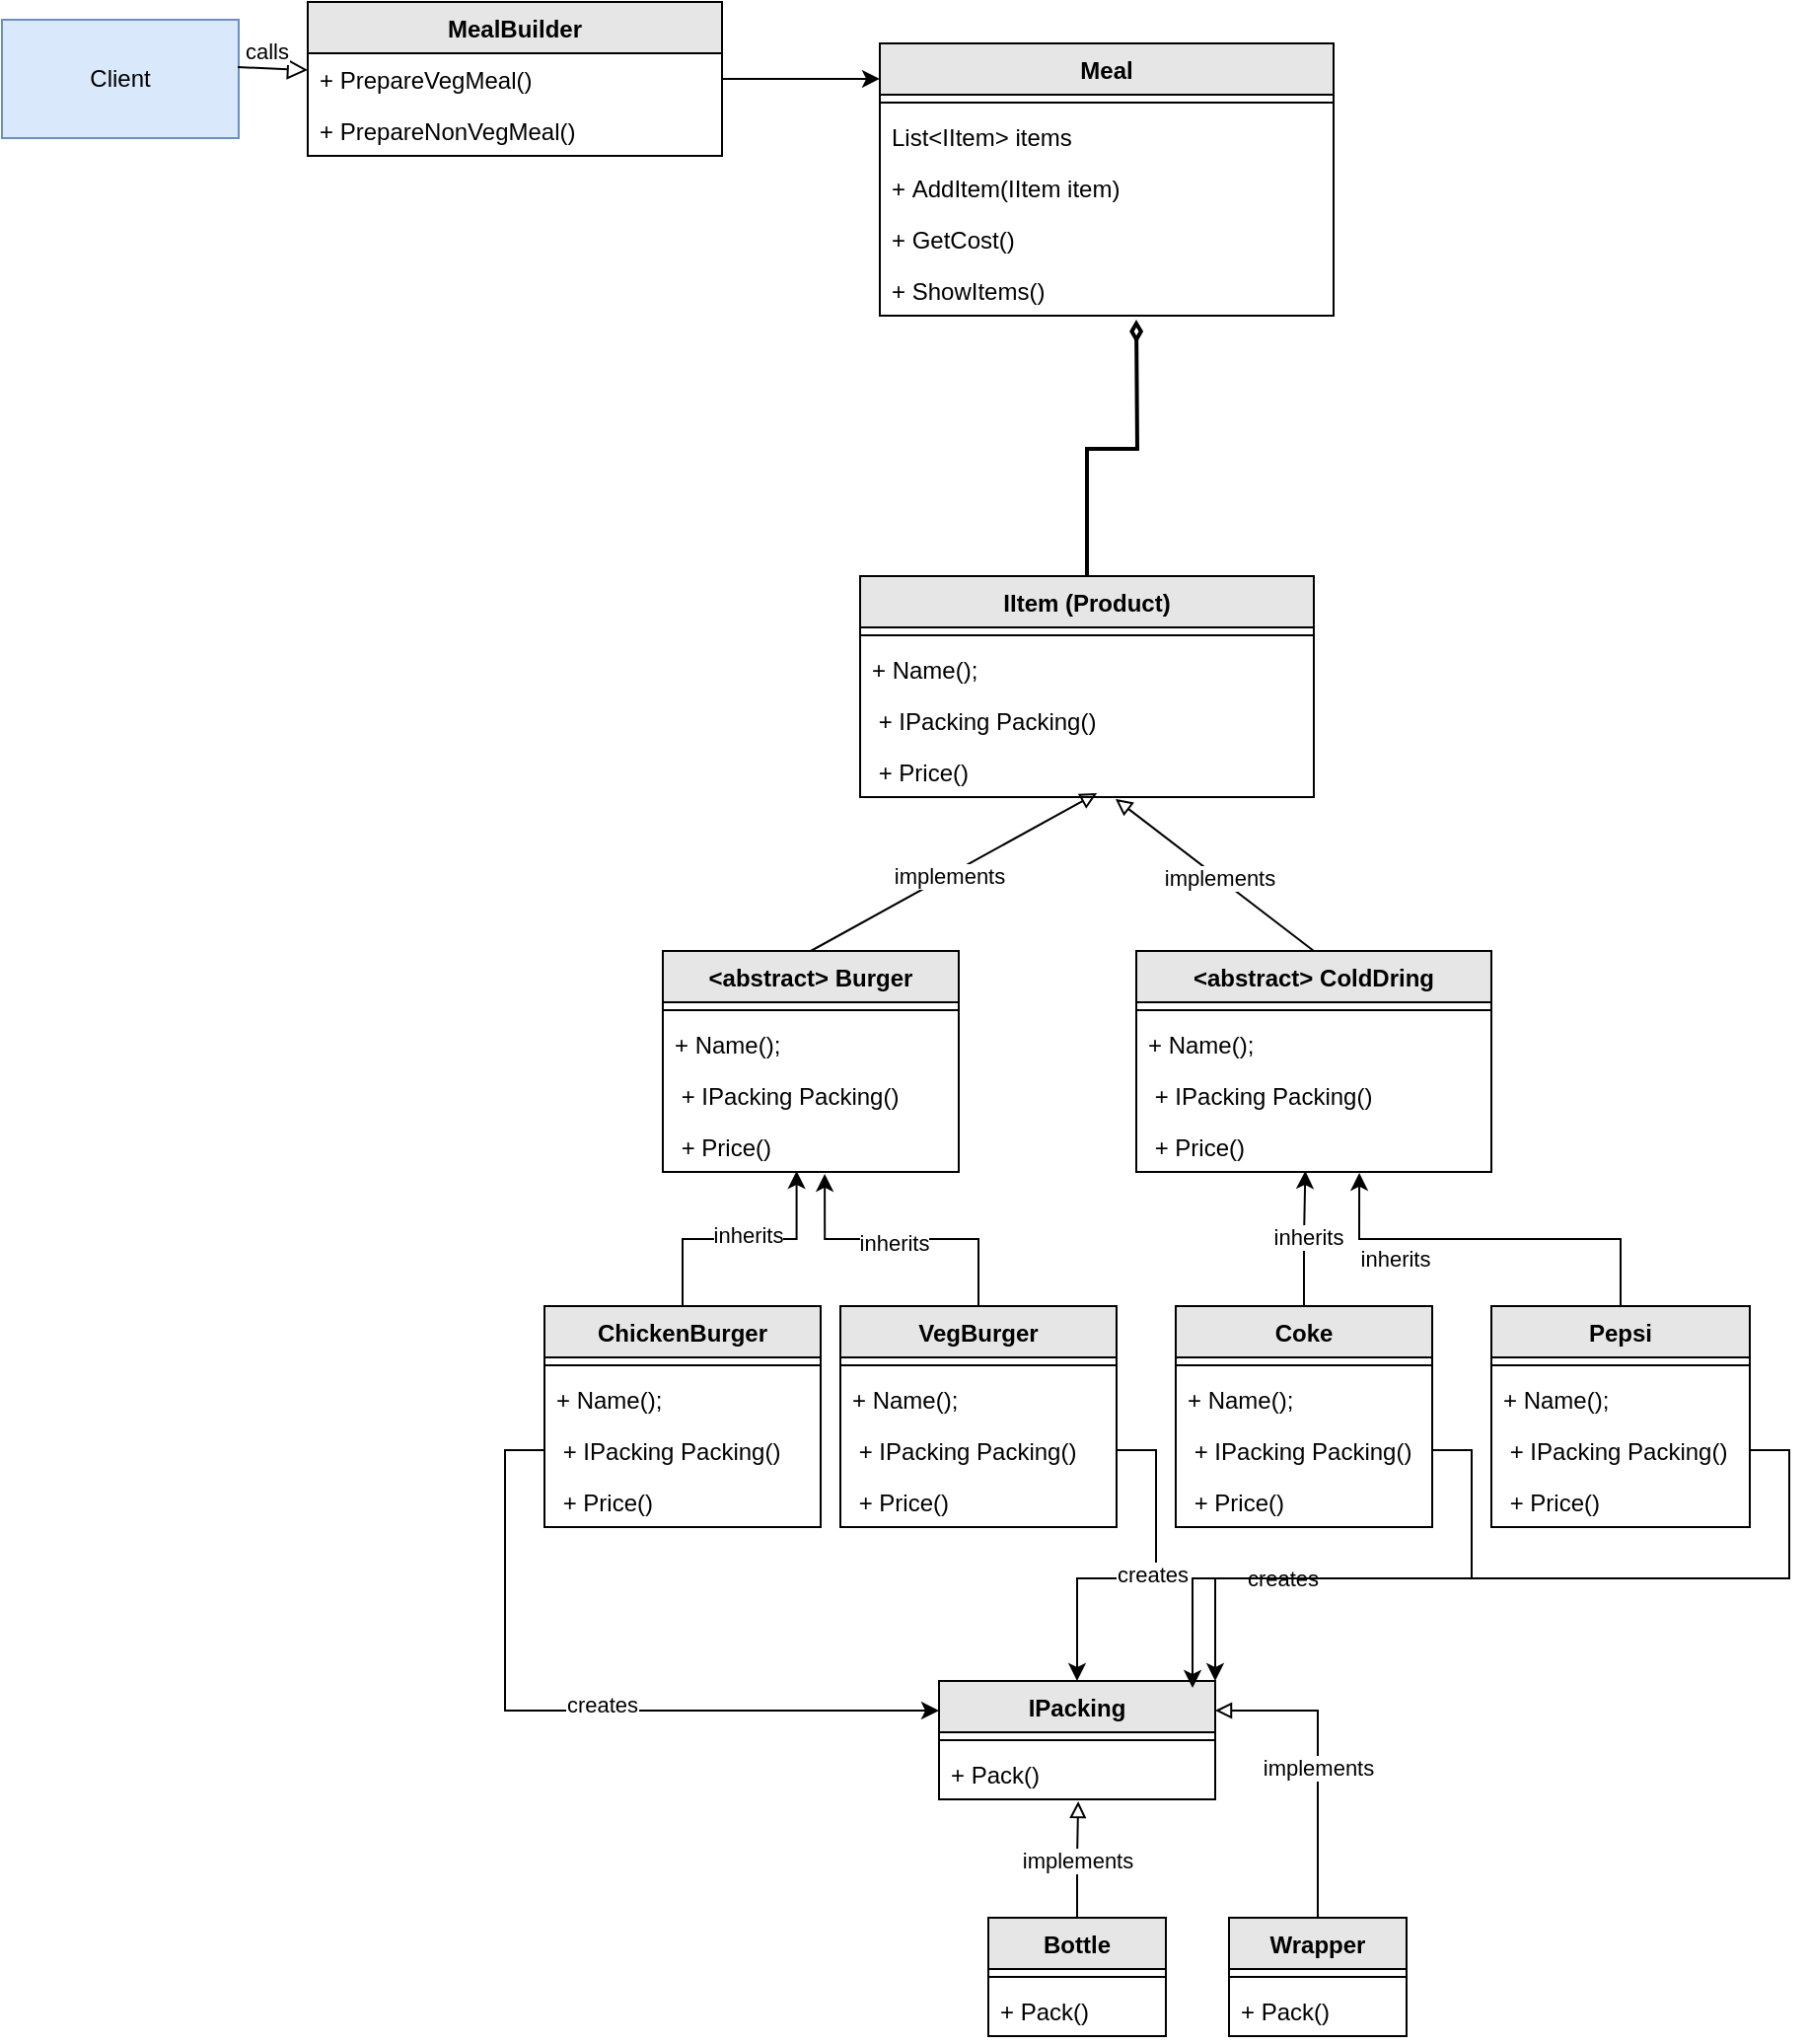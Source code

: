 <mxfile version="27.0.5">
  <diagram name="Page-1" id="_LyQdvw29U-DuclSRUhj">
    <mxGraphModel dx="1796" dy="572" grid="1" gridSize="10" guides="1" tooltips="1" connect="1" arrows="1" fold="1" page="1" pageScale="1" pageWidth="850" pageHeight="1100" math="0" shadow="0">
      <root>
        <mxCell id="0" />
        <mxCell id="1" parent="0" />
        <mxCell id="QRgpXw_hNwnxMptsKGu3-5" value="MealBuilder" style="swimlane;fontStyle=1;align=center;verticalAlign=top;childLayout=stackLayout;horizontal=1;startSize=26;horizontalStack=0;resizeParent=1;resizeParentMax=0;resizeLast=0;collapsible=1;marginBottom=0;whiteSpace=wrap;html=1;fillColor=#E6E6E6;" vertex="1" parent="1">
          <mxGeometry x="-330" y="99" width="210" height="78" as="geometry" />
        </mxCell>
        <mxCell id="QRgpXw_hNwnxMptsKGu3-6" value="+&amp;nbsp;PrepareVegMeal()" style="text;strokeColor=none;fillColor=none;align=left;verticalAlign=top;spacingLeft=4;spacingRight=4;overflow=hidden;rotatable=0;points=[[0,0.5],[1,0.5]];portConstraint=eastwest;whiteSpace=wrap;html=1;" vertex="1" parent="QRgpXw_hNwnxMptsKGu3-5">
          <mxGeometry y="26" width="210" height="26" as="geometry" />
        </mxCell>
        <mxCell id="QRgpXw_hNwnxMptsKGu3-91" value="+ PrepareNonVegMeal()" style="text;strokeColor=none;fillColor=none;align=left;verticalAlign=top;spacingLeft=4;spacingRight=4;overflow=hidden;rotatable=0;points=[[0,0.5],[1,0.5]];portConstraint=eastwest;whiteSpace=wrap;html=1;" vertex="1" parent="QRgpXw_hNwnxMptsKGu3-5">
          <mxGeometry y="52" width="210" height="26" as="geometry" />
        </mxCell>
        <mxCell id="QRgpXw_hNwnxMptsKGu3-12" value="Client" style="rounded=0;whiteSpace=wrap;html=1;fillColor=#dae8fc;strokeColor=#6c8ebf;" vertex="1" parent="1">
          <mxGeometry x="-485" y="108" width="120" height="60" as="geometry" />
        </mxCell>
        <mxCell id="QRgpXw_hNwnxMptsKGu3-13" value="calls" style="html=1;verticalAlign=bottom;endArrow=block;endSize=8;curved=0;rounded=0;exitX=0.996;exitY=0.4;exitDx=0;exitDy=0;endFill=0;exitPerimeter=0;" edge="1" parent="1" source="QRgpXw_hNwnxMptsKGu3-12" target="QRgpXw_hNwnxMptsKGu3-5">
          <mxGeometry x="-0.225" relative="1" as="geometry">
            <mxPoint x="-337" y="62" as="sourcePoint" />
            <mxPoint x="-280.47" y="70.528" as="targetPoint" />
            <mxPoint as="offset" />
          </mxGeometry>
        </mxCell>
        <mxCell id="QRgpXw_hNwnxMptsKGu3-98" style="edgeStyle=orthogonalEdgeStyle;rounded=0;orthogonalLoop=1;jettySize=auto;html=1;exitX=0.5;exitY=0;exitDx=0;exitDy=0;endArrow=diamondThin;endFill=0;strokeWidth=2;" edge="1" parent="1" source="QRgpXw_hNwnxMptsKGu3-17">
          <mxGeometry relative="1" as="geometry">
            <mxPoint x="90" y="260" as="targetPoint" />
          </mxGeometry>
        </mxCell>
        <mxCell id="QRgpXw_hNwnxMptsKGu3-17" value="IItem (Product)" style="swimlane;fontStyle=1;align=center;verticalAlign=top;childLayout=stackLayout;horizontal=1;startSize=26;horizontalStack=0;resizeParent=1;resizeParentMax=0;resizeLast=0;collapsible=1;marginBottom=0;whiteSpace=wrap;html=1;fillColor=#E6E6E6;" vertex="1" parent="1">
          <mxGeometry x="-50" y="390" width="230" height="112" as="geometry" />
        </mxCell>
        <mxCell id="QRgpXw_hNwnxMptsKGu3-18" value="" style="line;strokeWidth=1;fillColor=none;align=left;verticalAlign=middle;spacingTop=-1;spacingLeft=3;spacingRight=3;rotatable=0;labelPosition=right;points=[];portConstraint=eastwest;strokeColor=inherit;" vertex="1" parent="QRgpXw_hNwnxMptsKGu3-17">
          <mxGeometry y="26" width="230" height="8" as="geometry" />
        </mxCell>
        <mxCell id="QRgpXw_hNwnxMptsKGu3-19" value="+ Name();" style="text;strokeColor=none;fillColor=none;align=left;verticalAlign=top;spacingLeft=4;spacingRight=4;overflow=hidden;rotatable=0;points=[[0,0.5],[1,0.5]];portConstraint=eastwest;whiteSpace=wrap;html=1;" vertex="1" parent="QRgpXw_hNwnxMptsKGu3-17">
          <mxGeometry y="34" width="230" height="26" as="geometry" />
        </mxCell>
        <mxCell id="QRgpXw_hNwnxMptsKGu3-20" value="&amp;nbsp;+ IPacking Packing()" style="text;strokeColor=none;fillColor=none;align=left;verticalAlign=top;spacingLeft=4;spacingRight=4;overflow=hidden;rotatable=0;points=[[0,0.5],[1,0.5]];portConstraint=eastwest;whiteSpace=wrap;html=1;" vertex="1" parent="QRgpXw_hNwnxMptsKGu3-17">
          <mxGeometry y="60" width="230" height="26" as="geometry" />
        </mxCell>
        <mxCell id="QRgpXw_hNwnxMptsKGu3-21" value="&amp;nbsp;+ Price()" style="text;strokeColor=none;fillColor=none;align=left;verticalAlign=top;spacingLeft=4;spacingRight=4;overflow=hidden;rotatable=0;points=[[0,0.5],[1,0.5]];portConstraint=eastwest;whiteSpace=wrap;html=1;" vertex="1" parent="QRgpXw_hNwnxMptsKGu3-17">
          <mxGeometry y="86" width="230" height="26" as="geometry" />
        </mxCell>
        <mxCell id="QRgpXw_hNwnxMptsKGu3-23" value="IPacking" style="swimlane;fontStyle=1;align=center;verticalAlign=top;childLayout=stackLayout;horizontal=1;startSize=26;horizontalStack=0;resizeParent=1;resizeParentMax=0;resizeLast=0;collapsible=1;marginBottom=0;whiteSpace=wrap;html=1;fillColor=#E6E6E6;" vertex="1" parent="1">
          <mxGeometry x="-10" y="950" width="140" height="60" as="geometry" />
        </mxCell>
        <mxCell id="QRgpXw_hNwnxMptsKGu3-24" value="" style="line;strokeWidth=1;fillColor=none;align=left;verticalAlign=middle;spacingTop=-1;spacingLeft=3;spacingRight=3;rotatable=0;labelPosition=right;points=[];portConstraint=eastwest;strokeColor=inherit;" vertex="1" parent="QRgpXw_hNwnxMptsKGu3-23">
          <mxGeometry y="26" width="140" height="8" as="geometry" />
        </mxCell>
        <mxCell id="QRgpXw_hNwnxMptsKGu3-25" value="+ Pack()" style="text;strokeColor=none;fillColor=none;align=left;verticalAlign=top;spacingLeft=4;spacingRight=4;overflow=hidden;rotatable=0;points=[[0,0.5],[1,0.5]];portConstraint=eastwest;whiteSpace=wrap;html=1;" vertex="1" parent="QRgpXw_hNwnxMptsKGu3-23">
          <mxGeometry y="34" width="140" height="26" as="geometry" />
        </mxCell>
        <mxCell id="QRgpXw_hNwnxMptsKGu3-28" value="Bottle" style="swimlane;fontStyle=1;align=center;verticalAlign=top;childLayout=stackLayout;horizontal=1;startSize=26;horizontalStack=0;resizeParent=1;resizeParentMax=0;resizeLast=0;collapsible=1;marginBottom=0;whiteSpace=wrap;html=1;fillColor=#E6E6E6;" vertex="1" parent="1">
          <mxGeometry x="15" y="1070" width="90" height="60" as="geometry" />
        </mxCell>
        <mxCell id="QRgpXw_hNwnxMptsKGu3-29" value="" style="line;strokeWidth=1;fillColor=none;align=left;verticalAlign=middle;spacingTop=-1;spacingLeft=3;spacingRight=3;rotatable=0;labelPosition=right;points=[];portConstraint=eastwest;strokeColor=inherit;" vertex="1" parent="QRgpXw_hNwnxMptsKGu3-28">
          <mxGeometry y="26" width="90" height="8" as="geometry" />
        </mxCell>
        <mxCell id="QRgpXw_hNwnxMptsKGu3-30" value="+ Pack()" style="text;strokeColor=none;fillColor=none;align=left;verticalAlign=top;spacingLeft=4;spacingRight=4;overflow=hidden;rotatable=0;points=[[0,0.5],[1,0.5]];portConstraint=eastwest;whiteSpace=wrap;html=1;" vertex="1" parent="QRgpXw_hNwnxMptsKGu3-28">
          <mxGeometry y="34" width="90" height="26" as="geometry" />
        </mxCell>
        <mxCell id="QRgpXw_hNwnxMptsKGu3-31" style="edgeStyle=orthogonalEdgeStyle;rounded=0;orthogonalLoop=1;jettySize=auto;html=1;exitX=0.5;exitY=0;exitDx=0;exitDy=0;entryX=0.504;entryY=1.038;entryDx=0;entryDy=0;entryPerimeter=0;endArrow=block;endFill=0;" edge="1" parent="1" source="QRgpXw_hNwnxMptsKGu3-28" target="QRgpXw_hNwnxMptsKGu3-25">
          <mxGeometry relative="1" as="geometry" />
        </mxCell>
        <mxCell id="QRgpXw_hNwnxMptsKGu3-32" value="implements" style="edgeLabel;html=1;align=center;verticalAlign=middle;resizable=0;points=[];" vertex="1" connectable="0" parent="QRgpXw_hNwnxMptsKGu3-31">
          <mxGeometry x="-0.033" relative="1" as="geometry">
            <mxPoint as="offset" />
          </mxGeometry>
        </mxCell>
        <mxCell id="QRgpXw_hNwnxMptsKGu3-33" value="&amp;lt;abstract&amp;gt; Burger" style="swimlane;fontStyle=1;align=center;verticalAlign=top;childLayout=stackLayout;horizontal=1;startSize=26;horizontalStack=0;resizeParent=1;resizeParentMax=0;resizeLast=0;collapsible=1;marginBottom=0;whiteSpace=wrap;html=1;fillColor=#E6E6E6;" vertex="1" parent="1">
          <mxGeometry x="-150" y="580" width="150" height="112" as="geometry" />
        </mxCell>
        <mxCell id="QRgpXw_hNwnxMptsKGu3-34" value="" style="line;strokeWidth=1;fillColor=none;align=left;verticalAlign=middle;spacingTop=-1;spacingLeft=3;spacingRight=3;rotatable=0;labelPosition=right;points=[];portConstraint=eastwest;strokeColor=inherit;" vertex="1" parent="QRgpXw_hNwnxMptsKGu3-33">
          <mxGeometry y="26" width="150" height="8" as="geometry" />
        </mxCell>
        <mxCell id="QRgpXw_hNwnxMptsKGu3-35" value="+ Name();" style="text;strokeColor=none;fillColor=none;align=left;verticalAlign=top;spacingLeft=4;spacingRight=4;overflow=hidden;rotatable=0;points=[[0,0.5],[1,0.5]];portConstraint=eastwest;whiteSpace=wrap;html=1;" vertex="1" parent="QRgpXw_hNwnxMptsKGu3-33">
          <mxGeometry y="34" width="150" height="26" as="geometry" />
        </mxCell>
        <mxCell id="QRgpXw_hNwnxMptsKGu3-36" value="&amp;nbsp;+ IPacking Packing()" style="text;strokeColor=none;fillColor=none;align=left;verticalAlign=top;spacingLeft=4;spacingRight=4;overflow=hidden;rotatable=0;points=[[0,0.5],[1,0.5]];portConstraint=eastwest;whiteSpace=wrap;html=1;" vertex="1" parent="QRgpXw_hNwnxMptsKGu3-33">
          <mxGeometry y="60" width="150" height="26" as="geometry" />
        </mxCell>
        <mxCell id="QRgpXw_hNwnxMptsKGu3-37" value="&amp;nbsp;+ Price()" style="text;strokeColor=none;fillColor=none;align=left;verticalAlign=top;spacingLeft=4;spacingRight=4;overflow=hidden;rotatable=0;points=[[0,0.5],[1,0.5]];portConstraint=eastwest;whiteSpace=wrap;html=1;" vertex="1" parent="QRgpXw_hNwnxMptsKGu3-33">
          <mxGeometry y="86" width="150" height="26" as="geometry" />
        </mxCell>
        <mxCell id="QRgpXw_hNwnxMptsKGu3-39" style="rounded=0;orthogonalLoop=1;jettySize=auto;html=1;exitX=0.5;exitY=0;exitDx=0;exitDy=0;entryX=0.522;entryY=0.923;entryDx=0;entryDy=0;entryPerimeter=0;endArrow=block;endFill=0;" edge="1" parent="1" source="QRgpXw_hNwnxMptsKGu3-33" target="QRgpXw_hNwnxMptsKGu3-21">
          <mxGeometry relative="1" as="geometry">
            <mxPoint x="320" y="580" as="sourcePoint" />
            <mxPoint x="321" y="461" as="targetPoint" />
          </mxGeometry>
        </mxCell>
        <mxCell id="QRgpXw_hNwnxMptsKGu3-40" value="implements" style="edgeLabel;html=1;align=center;verticalAlign=middle;resizable=0;points=[];" vertex="1" connectable="0" parent="QRgpXw_hNwnxMptsKGu3-39">
          <mxGeometry x="-0.033" relative="1" as="geometry">
            <mxPoint as="offset" />
          </mxGeometry>
        </mxCell>
        <mxCell id="QRgpXw_hNwnxMptsKGu3-41" value="ChickenBurger" style="swimlane;fontStyle=1;align=center;verticalAlign=top;childLayout=stackLayout;horizontal=1;startSize=26;horizontalStack=0;resizeParent=1;resizeParentMax=0;resizeLast=0;collapsible=1;marginBottom=0;whiteSpace=wrap;html=1;fillColor=#E6E6E6;" vertex="1" parent="1">
          <mxGeometry x="-210" y="760" width="140" height="112" as="geometry" />
        </mxCell>
        <mxCell id="QRgpXw_hNwnxMptsKGu3-42" value="" style="line;strokeWidth=1;fillColor=none;align=left;verticalAlign=middle;spacingTop=-1;spacingLeft=3;spacingRight=3;rotatable=0;labelPosition=right;points=[];portConstraint=eastwest;strokeColor=inherit;" vertex="1" parent="QRgpXw_hNwnxMptsKGu3-41">
          <mxGeometry y="26" width="140" height="8" as="geometry" />
        </mxCell>
        <mxCell id="QRgpXw_hNwnxMptsKGu3-43" value="+ Name();" style="text;strokeColor=none;fillColor=none;align=left;verticalAlign=top;spacingLeft=4;spacingRight=4;overflow=hidden;rotatable=0;points=[[0,0.5],[1,0.5]];portConstraint=eastwest;whiteSpace=wrap;html=1;" vertex="1" parent="QRgpXw_hNwnxMptsKGu3-41">
          <mxGeometry y="34" width="140" height="26" as="geometry" />
        </mxCell>
        <mxCell id="QRgpXw_hNwnxMptsKGu3-44" value="&amp;nbsp;+ IPacking Packing()" style="text;strokeColor=none;fillColor=none;align=left;verticalAlign=top;spacingLeft=4;spacingRight=4;overflow=hidden;rotatable=0;points=[[0,0.5],[1,0.5]];portConstraint=eastwest;whiteSpace=wrap;html=1;" vertex="1" parent="QRgpXw_hNwnxMptsKGu3-41">
          <mxGeometry y="60" width="140" height="26" as="geometry" />
        </mxCell>
        <mxCell id="QRgpXw_hNwnxMptsKGu3-45" value="&amp;nbsp;+ Price()" style="text;strokeColor=none;fillColor=none;align=left;verticalAlign=top;spacingLeft=4;spacingRight=4;overflow=hidden;rotatable=0;points=[[0,0.5],[1,0.5]];portConstraint=eastwest;whiteSpace=wrap;html=1;" vertex="1" parent="QRgpXw_hNwnxMptsKGu3-41">
          <mxGeometry y="86" width="140" height="26" as="geometry" />
        </mxCell>
        <mxCell id="QRgpXw_hNwnxMptsKGu3-46" style="edgeStyle=orthogonalEdgeStyle;rounded=0;orthogonalLoop=1;jettySize=auto;html=1;exitX=0.5;exitY=0;exitDx=0;exitDy=0;entryX=0.452;entryY=0.981;entryDx=0;entryDy=0;entryPerimeter=0;endArrow=classic;endFill=1;" edge="1" parent="1" source="QRgpXw_hNwnxMptsKGu3-41" target="QRgpXw_hNwnxMptsKGu3-37">
          <mxGeometry relative="1" as="geometry" />
        </mxCell>
        <mxCell id="QRgpXw_hNwnxMptsKGu3-47" value="inherits" style="edgeLabel;html=1;align=center;verticalAlign=middle;resizable=0;points=[];" vertex="1" connectable="0" parent="QRgpXw_hNwnxMptsKGu3-46">
          <mxGeometry x="0.064" y="2" relative="1" as="geometry">
            <mxPoint as="offset" />
          </mxGeometry>
        </mxCell>
        <mxCell id="QRgpXw_hNwnxMptsKGu3-48" value="&amp;lt;abstract&amp;gt; ColdDring" style="swimlane;fontStyle=1;align=center;verticalAlign=top;childLayout=stackLayout;horizontal=1;startSize=26;horizontalStack=0;resizeParent=1;resizeParentMax=0;resizeLast=0;collapsible=1;marginBottom=0;whiteSpace=wrap;html=1;fillColor=#E6E6E6;" vertex="1" parent="1">
          <mxGeometry x="90" y="580" width="180" height="112" as="geometry" />
        </mxCell>
        <mxCell id="QRgpXw_hNwnxMptsKGu3-49" value="" style="line;strokeWidth=1;fillColor=none;align=left;verticalAlign=middle;spacingTop=-1;spacingLeft=3;spacingRight=3;rotatable=0;labelPosition=right;points=[];portConstraint=eastwest;strokeColor=inherit;" vertex="1" parent="QRgpXw_hNwnxMptsKGu3-48">
          <mxGeometry y="26" width="180" height="8" as="geometry" />
        </mxCell>
        <mxCell id="QRgpXw_hNwnxMptsKGu3-50" value="+ Name();" style="text;strokeColor=none;fillColor=none;align=left;verticalAlign=top;spacingLeft=4;spacingRight=4;overflow=hidden;rotatable=0;points=[[0,0.5],[1,0.5]];portConstraint=eastwest;whiteSpace=wrap;html=1;" vertex="1" parent="QRgpXw_hNwnxMptsKGu3-48">
          <mxGeometry y="34" width="180" height="26" as="geometry" />
        </mxCell>
        <mxCell id="QRgpXw_hNwnxMptsKGu3-51" value="&amp;nbsp;+ IPacking Packing()" style="text;strokeColor=none;fillColor=none;align=left;verticalAlign=top;spacingLeft=4;spacingRight=4;overflow=hidden;rotatable=0;points=[[0,0.5],[1,0.5]];portConstraint=eastwest;whiteSpace=wrap;html=1;" vertex="1" parent="QRgpXw_hNwnxMptsKGu3-48">
          <mxGeometry y="60" width="180" height="26" as="geometry" />
        </mxCell>
        <mxCell id="QRgpXw_hNwnxMptsKGu3-52" value="&amp;nbsp;+ Price()" style="text;strokeColor=none;fillColor=none;align=left;verticalAlign=top;spacingLeft=4;spacingRight=4;overflow=hidden;rotatable=0;points=[[0,0.5],[1,0.5]];portConstraint=eastwest;whiteSpace=wrap;html=1;" vertex="1" parent="QRgpXw_hNwnxMptsKGu3-48">
          <mxGeometry y="86" width="180" height="26" as="geometry" />
        </mxCell>
        <mxCell id="QRgpXw_hNwnxMptsKGu3-53" style="rounded=0;orthogonalLoop=1;jettySize=auto;html=1;exitX=0.5;exitY=0;exitDx=0;exitDy=0;entryX=0.563;entryY=1.038;entryDx=0;entryDy=0;entryPerimeter=0;endArrow=block;endFill=0;" edge="1" parent="1" source="QRgpXw_hNwnxMptsKGu3-48" target="QRgpXw_hNwnxMptsKGu3-21">
          <mxGeometry relative="1" as="geometry">
            <mxPoint x="-25" y="590" as="sourcePoint" />
            <mxPoint x="80" y="510" as="targetPoint" />
          </mxGeometry>
        </mxCell>
        <mxCell id="QRgpXw_hNwnxMptsKGu3-54" value="implements" style="edgeLabel;html=1;align=center;verticalAlign=middle;resizable=0;points=[];" vertex="1" connectable="0" parent="QRgpXw_hNwnxMptsKGu3-53">
          <mxGeometry x="-0.033" relative="1" as="geometry">
            <mxPoint as="offset" />
          </mxGeometry>
        </mxCell>
        <mxCell id="QRgpXw_hNwnxMptsKGu3-55" value="Coke" style="swimlane;fontStyle=1;align=center;verticalAlign=top;childLayout=stackLayout;horizontal=1;startSize=26;horizontalStack=0;resizeParent=1;resizeParentMax=0;resizeLast=0;collapsible=1;marginBottom=0;whiteSpace=wrap;html=1;fillColor=#E6E6E6;" vertex="1" parent="1">
          <mxGeometry x="110" y="760" width="130" height="112" as="geometry" />
        </mxCell>
        <mxCell id="QRgpXw_hNwnxMptsKGu3-56" value="" style="line;strokeWidth=1;fillColor=none;align=left;verticalAlign=middle;spacingTop=-1;spacingLeft=3;spacingRight=3;rotatable=0;labelPosition=right;points=[];portConstraint=eastwest;strokeColor=inherit;" vertex="1" parent="QRgpXw_hNwnxMptsKGu3-55">
          <mxGeometry y="26" width="130" height="8" as="geometry" />
        </mxCell>
        <mxCell id="QRgpXw_hNwnxMptsKGu3-57" value="+ Name();" style="text;strokeColor=none;fillColor=none;align=left;verticalAlign=top;spacingLeft=4;spacingRight=4;overflow=hidden;rotatable=0;points=[[0,0.5],[1,0.5]];portConstraint=eastwest;whiteSpace=wrap;html=1;" vertex="1" parent="QRgpXw_hNwnxMptsKGu3-55">
          <mxGeometry y="34" width="130" height="26" as="geometry" />
        </mxCell>
        <mxCell id="QRgpXw_hNwnxMptsKGu3-58" value="&amp;nbsp;+ IPacking Packing()" style="text;strokeColor=none;fillColor=none;align=left;verticalAlign=top;spacingLeft=4;spacingRight=4;overflow=hidden;rotatable=0;points=[[0,0.5],[1,0.5]];portConstraint=eastwest;whiteSpace=wrap;html=1;" vertex="1" parent="QRgpXw_hNwnxMptsKGu3-55">
          <mxGeometry y="60" width="130" height="26" as="geometry" />
        </mxCell>
        <mxCell id="QRgpXw_hNwnxMptsKGu3-59" value="&amp;nbsp;+ Price()" style="text;strokeColor=none;fillColor=none;align=left;verticalAlign=top;spacingLeft=4;spacingRight=4;overflow=hidden;rotatable=0;points=[[0,0.5],[1,0.5]];portConstraint=eastwest;whiteSpace=wrap;html=1;" vertex="1" parent="QRgpXw_hNwnxMptsKGu3-55">
          <mxGeometry y="86" width="130" height="26" as="geometry" />
        </mxCell>
        <mxCell id="QRgpXw_hNwnxMptsKGu3-60" style="edgeStyle=orthogonalEdgeStyle;rounded=0;orthogonalLoop=1;jettySize=auto;html=1;exitX=0.5;exitY=0;exitDx=0;exitDy=0;entryX=0.476;entryY=0.981;entryDx=0;entryDy=0;entryPerimeter=0;" edge="1" parent="1" source="QRgpXw_hNwnxMptsKGu3-55" target="QRgpXw_hNwnxMptsKGu3-52">
          <mxGeometry relative="1" as="geometry" />
        </mxCell>
        <mxCell id="QRgpXw_hNwnxMptsKGu3-61" value="inherits" style="edgeLabel;html=1;align=center;verticalAlign=middle;resizable=0;points=[];" vertex="1" connectable="0" parent="QRgpXw_hNwnxMptsKGu3-60">
          <mxGeometry x="0.032" relative="1" as="geometry">
            <mxPoint x="1" as="offset" />
          </mxGeometry>
        </mxCell>
        <mxCell id="QRgpXw_hNwnxMptsKGu3-62" value="Pepsi" style="swimlane;fontStyle=1;align=center;verticalAlign=top;childLayout=stackLayout;horizontal=1;startSize=26;horizontalStack=0;resizeParent=1;resizeParentMax=0;resizeLast=0;collapsible=1;marginBottom=0;whiteSpace=wrap;html=1;fillColor=#E6E6E6;" vertex="1" parent="1">
          <mxGeometry x="270" y="760" width="131" height="112" as="geometry" />
        </mxCell>
        <mxCell id="QRgpXw_hNwnxMptsKGu3-63" value="" style="line;strokeWidth=1;fillColor=none;align=left;verticalAlign=middle;spacingTop=-1;spacingLeft=3;spacingRight=3;rotatable=0;labelPosition=right;points=[];portConstraint=eastwest;strokeColor=inherit;" vertex="1" parent="QRgpXw_hNwnxMptsKGu3-62">
          <mxGeometry y="26" width="131" height="8" as="geometry" />
        </mxCell>
        <mxCell id="QRgpXw_hNwnxMptsKGu3-64" value="+ Name();" style="text;strokeColor=none;fillColor=none;align=left;verticalAlign=top;spacingLeft=4;spacingRight=4;overflow=hidden;rotatable=0;points=[[0,0.5],[1,0.5]];portConstraint=eastwest;whiteSpace=wrap;html=1;" vertex="1" parent="QRgpXw_hNwnxMptsKGu3-62">
          <mxGeometry y="34" width="131" height="26" as="geometry" />
        </mxCell>
        <mxCell id="QRgpXw_hNwnxMptsKGu3-65" value="&amp;nbsp;+ IPacking Packing()" style="text;strokeColor=none;fillColor=none;align=left;verticalAlign=top;spacingLeft=4;spacingRight=4;overflow=hidden;rotatable=0;points=[[0,0.5],[1,0.5]];portConstraint=eastwest;whiteSpace=wrap;html=1;" vertex="1" parent="QRgpXw_hNwnxMptsKGu3-62">
          <mxGeometry y="60" width="131" height="26" as="geometry" />
        </mxCell>
        <mxCell id="QRgpXw_hNwnxMptsKGu3-66" value="&amp;nbsp;+ Price()" style="text;strokeColor=none;fillColor=none;align=left;verticalAlign=top;spacingLeft=4;spacingRight=4;overflow=hidden;rotatable=0;points=[[0,0.5],[1,0.5]];portConstraint=eastwest;whiteSpace=wrap;html=1;" vertex="1" parent="QRgpXw_hNwnxMptsKGu3-62">
          <mxGeometry y="86" width="131" height="26" as="geometry" />
        </mxCell>
        <mxCell id="QRgpXw_hNwnxMptsKGu3-67" value="inherits" style="edgeLabel;html=1;align=center;verticalAlign=middle;resizable=0;points=[];" vertex="1" connectable="0" parent="1">
          <mxGeometry x="221" y="736" as="geometry" />
        </mxCell>
        <mxCell id="QRgpXw_hNwnxMptsKGu3-68" style="edgeStyle=orthogonalEdgeStyle;rounded=0;orthogonalLoop=1;jettySize=auto;html=1;exitX=0.5;exitY=0;exitDx=0;exitDy=0;entryX=0.628;entryY=1.019;entryDx=0;entryDy=0;entryPerimeter=0;" edge="1" parent="1" source="QRgpXw_hNwnxMptsKGu3-62" target="QRgpXw_hNwnxMptsKGu3-52">
          <mxGeometry relative="1" as="geometry">
            <mxPoint x="235" y="770" as="sourcePoint" />
            <mxPoint x="209" y="702" as="targetPoint" />
          </mxGeometry>
        </mxCell>
        <mxCell id="QRgpXw_hNwnxMptsKGu3-70" value="Wrapper" style="swimlane;fontStyle=1;align=center;verticalAlign=top;childLayout=stackLayout;horizontal=1;startSize=26;horizontalStack=0;resizeParent=1;resizeParentMax=0;resizeLast=0;collapsible=1;marginBottom=0;whiteSpace=wrap;html=1;fillColor=#E6E6E6;" vertex="1" parent="1">
          <mxGeometry x="137" y="1070" width="90" height="60" as="geometry" />
        </mxCell>
        <mxCell id="QRgpXw_hNwnxMptsKGu3-71" value="" style="line;strokeWidth=1;fillColor=none;align=left;verticalAlign=middle;spacingTop=-1;spacingLeft=3;spacingRight=3;rotatable=0;labelPosition=right;points=[];portConstraint=eastwest;strokeColor=inherit;" vertex="1" parent="QRgpXw_hNwnxMptsKGu3-70">
          <mxGeometry y="26" width="90" height="8" as="geometry" />
        </mxCell>
        <mxCell id="QRgpXw_hNwnxMptsKGu3-72" value="+ Pack()" style="text;strokeColor=none;fillColor=none;align=left;verticalAlign=top;spacingLeft=4;spacingRight=4;overflow=hidden;rotatable=0;points=[[0,0.5],[1,0.5]];portConstraint=eastwest;whiteSpace=wrap;html=1;" vertex="1" parent="QRgpXw_hNwnxMptsKGu3-70">
          <mxGeometry y="34" width="90" height="26" as="geometry" />
        </mxCell>
        <mxCell id="QRgpXw_hNwnxMptsKGu3-73" style="edgeStyle=orthogonalEdgeStyle;rounded=0;orthogonalLoop=1;jettySize=auto;html=1;exitX=0.5;exitY=0;exitDx=0;exitDy=0;entryX=1;entryY=0.25;entryDx=0;entryDy=0;endArrow=block;endFill=0;" edge="1" parent="1" source="QRgpXw_hNwnxMptsKGu3-70" target="QRgpXw_hNwnxMptsKGu3-23">
          <mxGeometry relative="1" as="geometry">
            <mxPoint x="75" y="1116" as="sourcePoint" />
            <mxPoint x="71" y="1021" as="targetPoint" />
          </mxGeometry>
        </mxCell>
        <mxCell id="QRgpXw_hNwnxMptsKGu3-74" value="implements" style="edgeLabel;html=1;align=center;verticalAlign=middle;resizable=0;points=[];" vertex="1" connectable="0" parent="QRgpXw_hNwnxMptsKGu3-73">
          <mxGeometry x="-0.033" relative="1" as="geometry">
            <mxPoint as="offset" />
          </mxGeometry>
        </mxCell>
        <mxCell id="QRgpXw_hNwnxMptsKGu3-75" value="VegBurger" style="swimlane;fontStyle=1;align=center;verticalAlign=top;childLayout=stackLayout;horizontal=1;startSize=26;horizontalStack=0;resizeParent=1;resizeParentMax=0;resizeLast=0;collapsible=1;marginBottom=0;whiteSpace=wrap;html=1;fillColor=#E6E6E6;" vertex="1" parent="1">
          <mxGeometry x="-60" y="760" width="140" height="112" as="geometry" />
        </mxCell>
        <mxCell id="QRgpXw_hNwnxMptsKGu3-76" value="" style="line;strokeWidth=1;fillColor=none;align=left;verticalAlign=middle;spacingTop=-1;spacingLeft=3;spacingRight=3;rotatable=0;labelPosition=right;points=[];portConstraint=eastwest;strokeColor=inherit;" vertex="1" parent="QRgpXw_hNwnxMptsKGu3-75">
          <mxGeometry y="26" width="140" height="8" as="geometry" />
        </mxCell>
        <mxCell id="QRgpXw_hNwnxMptsKGu3-77" value="+ Name();" style="text;strokeColor=none;fillColor=none;align=left;verticalAlign=top;spacingLeft=4;spacingRight=4;overflow=hidden;rotatable=0;points=[[0,0.5],[1,0.5]];portConstraint=eastwest;whiteSpace=wrap;html=1;" vertex="1" parent="QRgpXw_hNwnxMptsKGu3-75">
          <mxGeometry y="34" width="140" height="26" as="geometry" />
        </mxCell>
        <mxCell id="QRgpXw_hNwnxMptsKGu3-78" value="&amp;nbsp;+ IPacking Packing()" style="text;strokeColor=none;fillColor=none;align=left;verticalAlign=top;spacingLeft=4;spacingRight=4;overflow=hidden;rotatable=0;points=[[0,0.5],[1,0.5]];portConstraint=eastwest;whiteSpace=wrap;html=1;" vertex="1" parent="QRgpXw_hNwnxMptsKGu3-75">
          <mxGeometry y="60" width="140" height="26" as="geometry" />
        </mxCell>
        <mxCell id="QRgpXw_hNwnxMptsKGu3-79" value="&amp;nbsp;+ Price()" style="text;strokeColor=none;fillColor=none;align=left;verticalAlign=top;spacingLeft=4;spacingRight=4;overflow=hidden;rotatable=0;points=[[0,0.5],[1,0.5]];portConstraint=eastwest;whiteSpace=wrap;html=1;" vertex="1" parent="QRgpXw_hNwnxMptsKGu3-75">
          <mxGeometry y="86" width="140" height="26" as="geometry" />
        </mxCell>
        <mxCell id="QRgpXw_hNwnxMptsKGu3-80" style="edgeStyle=orthogonalEdgeStyle;rounded=0;orthogonalLoop=1;jettySize=auto;html=1;exitX=0.5;exitY=0;exitDx=0;exitDy=0;entryX=0.547;entryY=1.038;entryDx=0;entryDy=0;entryPerimeter=0;endArrow=classic;endFill=1;" edge="1" parent="1" source="QRgpXw_hNwnxMptsKGu3-75" target="QRgpXw_hNwnxMptsKGu3-37">
          <mxGeometry relative="1" as="geometry">
            <mxPoint x="-130" y="770" as="sourcePoint" />
            <mxPoint x="-72" y="702" as="targetPoint" />
          </mxGeometry>
        </mxCell>
        <mxCell id="QRgpXw_hNwnxMptsKGu3-81" value="inherits" style="edgeLabel;html=1;align=center;verticalAlign=middle;resizable=0;points=[];" vertex="1" connectable="0" parent="QRgpXw_hNwnxMptsKGu3-80">
          <mxGeometry x="0.064" y="2" relative="1" as="geometry">
            <mxPoint as="offset" />
          </mxGeometry>
        </mxCell>
        <mxCell id="QRgpXw_hNwnxMptsKGu3-82" style="edgeStyle=orthogonalEdgeStyle;rounded=0;orthogonalLoop=1;jettySize=auto;html=1;exitX=0;exitY=0.5;exitDx=0;exitDy=0;entryX=0;entryY=0.25;entryDx=0;entryDy=0;" edge="1" parent="1" source="QRgpXw_hNwnxMptsKGu3-44" target="QRgpXw_hNwnxMptsKGu3-23">
          <mxGeometry relative="1" as="geometry" />
        </mxCell>
        <mxCell id="QRgpXw_hNwnxMptsKGu3-83" value="creates" style="edgeLabel;html=1;align=center;verticalAlign=middle;resizable=0;points=[];" vertex="1" connectable="0" parent="QRgpXw_hNwnxMptsKGu3-82">
          <mxGeometry x="0.078" y="3" relative="1" as="geometry">
            <mxPoint as="offset" />
          </mxGeometry>
        </mxCell>
        <mxCell id="QRgpXw_hNwnxMptsKGu3-84" style="edgeStyle=orthogonalEdgeStyle;rounded=0;orthogonalLoop=1;jettySize=auto;html=1;exitX=1;exitY=0.5;exitDx=0;exitDy=0;" edge="1" parent="1" source="QRgpXw_hNwnxMptsKGu3-78" target="QRgpXw_hNwnxMptsKGu3-23">
          <mxGeometry relative="1" as="geometry" />
        </mxCell>
        <mxCell id="QRgpXw_hNwnxMptsKGu3-85" value="creates" style="edgeLabel;html=1;align=center;verticalAlign=middle;resizable=0;points=[];" vertex="1" connectable="0" parent="QRgpXw_hNwnxMptsKGu3-84">
          <mxGeometry y="-2" relative="1" as="geometry">
            <mxPoint x="1" as="offset" />
          </mxGeometry>
        </mxCell>
        <mxCell id="QRgpXw_hNwnxMptsKGu3-86" style="edgeStyle=orthogonalEdgeStyle;rounded=0;orthogonalLoop=1;jettySize=auto;html=1;exitX=1;exitY=0.5;exitDx=0;exitDy=0;entryX=0.918;entryY=0.058;entryDx=0;entryDy=0;entryPerimeter=0;" edge="1" parent="1" source="QRgpXw_hNwnxMptsKGu3-58" target="QRgpXw_hNwnxMptsKGu3-23">
          <mxGeometry relative="1" as="geometry" />
        </mxCell>
        <mxCell id="QRgpXw_hNwnxMptsKGu3-87" value="creates" style="edgeLabel;html=1;align=center;verticalAlign=middle;resizable=0;points=[];" vertex="1" connectable="0" parent="QRgpXw_hNwnxMptsKGu3-86">
          <mxGeometry x="0.287" relative="1" as="geometry">
            <mxPoint as="offset" />
          </mxGeometry>
        </mxCell>
        <mxCell id="QRgpXw_hNwnxMptsKGu3-88" style="edgeStyle=orthogonalEdgeStyle;rounded=0;orthogonalLoop=1;jettySize=auto;html=1;exitX=1;exitY=0.5;exitDx=0;exitDy=0;entryX=1;entryY=0;entryDx=0;entryDy=0;" edge="1" parent="1" source="QRgpXw_hNwnxMptsKGu3-65" target="QRgpXw_hNwnxMptsKGu3-23">
          <mxGeometry relative="1" as="geometry" />
        </mxCell>
        <mxCell id="QRgpXw_hNwnxMptsKGu3-92" value="Meal" style="swimlane;fontStyle=1;align=center;verticalAlign=top;childLayout=stackLayout;horizontal=1;startSize=26;horizontalStack=0;resizeParent=1;resizeParentMax=0;resizeLast=0;collapsible=1;marginBottom=0;whiteSpace=wrap;html=1;fillColor=#E6E6E6;" vertex="1" parent="1">
          <mxGeometry x="-40" y="120" width="230" height="138" as="geometry" />
        </mxCell>
        <mxCell id="QRgpXw_hNwnxMptsKGu3-93" value="" style="line;strokeWidth=1;fillColor=none;align=left;verticalAlign=middle;spacingTop=-1;spacingLeft=3;spacingRight=3;rotatable=0;labelPosition=right;points=[];portConstraint=eastwest;strokeColor=inherit;" vertex="1" parent="QRgpXw_hNwnxMptsKGu3-92">
          <mxGeometry y="26" width="230" height="8" as="geometry" />
        </mxCell>
        <mxCell id="QRgpXw_hNwnxMptsKGu3-94" value="List&amp;lt;IItem&amp;gt; items" style="text;strokeColor=none;fillColor=none;align=left;verticalAlign=top;spacingLeft=4;spacingRight=4;overflow=hidden;rotatable=0;points=[[0,0.5],[1,0.5]];portConstraint=eastwest;whiteSpace=wrap;html=1;" vertex="1" parent="QRgpXw_hNwnxMptsKGu3-92">
          <mxGeometry y="34" width="230" height="26" as="geometry" />
        </mxCell>
        <mxCell id="QRgpXw_hNwnxMptsKGu3-95" value="+&amp;nbsp;AddItem(IItem item)" style="text;strokeColor=none;fillColor=none;align=left;verticalAlign=top;spacingLeft=4;spacingRight=4;overflow=hidden;rotatable=0;points=[[0,0.5],[1,0.5]];portConstraint=eastwest;whiteSpace=wrap;html=1;" vertex="1" parent="QRgpXw_hNwnxMptsKGu3-92">
          <mxGeometry y="60" width="230" height="26" as="geometry" />
        </mxCell>
        <mxCell id="QRgpXw_hNwnxMptsKGu3-96" value="+ GetCost()" style="text;strokeColor=none;fillColor=none;align=left;verticalAlign=top;spacingLeft=4;spacingRight=4;overflow=hidden;rotatable=0;points=[[0,0.5],[1,0.5]];portConstraint=eastwest;whiteSpace=wrap;html=1;" vertex="1" parent="QRgpXw_hNwnxMptsKGu3-92">
          <mxGeometry y="86" width="230" height="26" as="geometry" />
        </mxCell>
        <mxCell id="QRgpXw_hNwnxMptsKGu3-97" value="+ ShowItems()" style="text;strokeColor=none;fillColor=none;align=left;verticalAlign=top;spacingLeft=4;spacingRight=4;overflow=hidden;rotatable=0;points=[[0,0.5],[1,0.5]];portConstraint=eastwest;whiteSpace=wrap;html=1;" vertex="1" parent="QRgpXw_hNwnxMptsKGu3-92">
          <mxGeometry y="112" width="230" height="26" as="geometry" />
        </mxCell>
        <mxCell id="QRgpXw_hNwnxMptsKGu3-99" style="edgeStyle=orthogonalEdgeStyle;rounded=0;orthogonalLoop=1;jettySize=auto;html=1;exitX=1;exitY=0.5;exitDx=0;exitDy=0;entryX=0;entryY=0.13;entryDx=0;entryDy=0;entryPerimeter=0;" edge="1" parent="1" source="QRgpXw_hNwnxMptsKGu3-6" target="QRgpXw_hNwnxMptsKGu3-92">
          <mxGeometry relative="1" as="geometry" />
        </mxCell>
      </root>
    </mxGraphModel>
  </diagram>
</mxfile>
